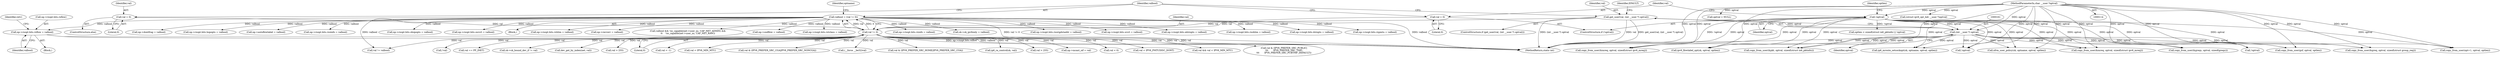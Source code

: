 digraph "0_linux_45f6fad84cc305103b28d73482b344d7f5b76f39_11@pointer" {
"1000711" [label="(Call,np->rxopt.bits.rxflow = valbool)"];
"1000170" [label="(Call,valbool = (val != 0))"];
"1000172" [label="(Call,val != 0)"];
"1000158" [label="(Call,get_user(val, (int __user *) optval))"];
"1000160" [label="(Call,(int __user *) optval)"];
"1000144" [label="(Call,!optval)"];
"1000118" [label="(MethodParameterIn,char __user *optval)"];
"1000167" [label="(Call,val = 0)"];
"1000146" [label="(Call,val = 0)"];
"1000813" [label="(Call,optval = NULL)"];
"1000157" [label="(ControlStructure,if (get_user(val, (int __user *) optval)))"];
"1000441" [label="(Call,sk->sk_ipv6only = valbool)"];
"1000790" [label="(Call,np->rxopt.bits.rxorigdstaddr = valbool)"];
"1000148" [label="(Literal,0)"];
"1000179" [label="(Call,ip6_mroute_setsockopt(sk, optname, optval, optlen))"];
"1000818" [label="(Call,!optval)"];
"1000165" [label="(Identifier,EFAULT)"];
"1000951" [label="(Call,!optval)"];
"1000174" [label="(Literal,0)"];
"1000537" [label="(Call,np->rxopt.bits.srcrt = valbool)"];
"1000659" [label="(Call,val < -1)"];
"1000862" [label="(Call,(struct ipv6_opt_hdr __user *)optval)"];
"1001801" [label="(Call,val < IPV6_MIN_MTU)"];
"1000147" [label="(Identifier,val)"];
"1001958" [label="(Call,val & (IPV6_PREFER_SRC_CGA|IPV6_PREFER_SRC_NONCGA))"];
"1000173" [label="(Identifier,val)"];
"1000118" [label="(MethodParameterIn,char __user *optval)"];
"1001248" [label="(Call,(__force __be32)val)"];
"1001702" [label="(Call,copy_from_user(gsf, optval, optlen))"];
"1000162" [label="(Identifier,optval)"];
"1001937" [label="(Call,val & (IPV6_PREFER_SRC_HOME|IPV6_PREFER_SRC_COA))"];
"1000712" [label="(Call,np->rxopt.bits.rxflow)"];
"1002046" [label="(MethodReturn,static int)"];
"1000637" [label="(Call,np->rxopt.bits.odstopts = valbool)"];
"1000169" [label="(Literal,0)"];
"1001762" [label="(Call,ip6_ra_control(sk, val))"];
"1000517" [label="(Call,np->rxopt.bits.rxohlim = valbool)"];
"1000160" [label="(Call,(int __user *) optval)"];
"1000617" [label="(Call,np->rxopt.bits.dstopts = valbool)"];
"1000167" [label="(Call,val = 0)"];
"1000731" [label="(Call,np->rxopt.bits.rxpmtu = valbool)"];
"1002011" [label="(Call,np->dontfrag = valbool)"];
"1000191" [label="(Block,)"];
"1002021" [label="(Call,np->autoflowlabel = valbool)"];
"1000477" [label="(Call,np->rxopt.bits.rxoinfo = valbool)"];
"1000577" [label="(Call,np->rxopt.bits.hopopts = valbool)"];
"1000170" [label="(Call,valbool = (val != 0))"];
"1001153" [label="(Call,val > 255)"];
"1000158" [label="(Call,get_user(val, (int __user *) optval))"];
"1001343" [label="(Call,np->mcast_oif = val)"];
"1000153" [label="(Identifier,optlen)"];
"1000171" [label="(Identifier,valbool)"];
"1000719" [label="(Identifier,valbool)"];
"1001994" [label="(Call,val < 0)"];
"1000597" [label="(Call,np->rxopt.bits.ohopopts = valbool)"];
"1000946" [label="(Call,optlen < sizeof(struct in6_pktinfo) || !optval)"];
"1001775" [label="(Call,val < IPV6_PMTUDISC_DONT)"];
"1000143" [label="(ControlStructure,if (!optval))"];
"1001799" [label="(Call,val && val < IPV6_MIN_MTU)"];
"1000146" [label="(Call,val = 0)"];
"1001905" [label="(Call,val & (IPV6_PREFER_SRC_PUBLIC|\n\t\t\t       IPV6_PREFER_SRC_TMP|\n\t\t\t       IPV6_PREFER_SRC_PUBTMP_DEFAULT))"];
"1001217" [label="(Call,val != valbool)"];
"1000120" [label="(Block,)"];
"1000497" [label="(Call,np->rxopt.bits.rxhlim = valbool)"];
"1001878" [label="(Call,xfrm_user_policy(sk, optname, optval, optlen))"];
"1000159" [label="(Identifier,val)"];
"1001821" [label="(Call,np->recverr = valbool)"];
"1001550" [label="(Call,copy_from_user(&greqs, optval, sizeof(greqs)))"];
"1000746" [label="(Call,valbool && !ns_capable(net->user_ns, CAP_NET_ADMIN) &&\n\t\t    !ns_capable(net->user_ns, CAP_NET_RAW))"];
"1001377" [label="(Call,copy_from_user(&mreq, optval, sizeof(struct ipv6_mreq)))"];
"1000711" [label="(Call,np->rxopt.bits.rxflow = valbool)"];
"1000721" [label="(Identifier,retv)"];
"1000166" [label="(ControlStructure,else)"];
"1000955" [label="(Call,copy_from_user(&pkt, optval, sizeof(struct in6_pktinfo)))"];
"1000172" [label="(Call,val != 0)"];
"1000145" [label="(Identifier,optval)"];
"1001827" [label="(Call,!val)"];
"1001085" [label="(Call,copy_from_user(opt+1, optval, optlen))"];
"1001427" [label="(Call,copy_from_user(&mreq, optval, sizeof(struct ipv6_mreq)))"];
"1000177" [label="(Identifier,optname)"];
"1000144" [label="(Call,!optval)"];
"1000200" [label="(Call,val == PF_INET)"];
"1001478" [label="(Call,copy_from_user(&greq, optval, sizeof(struct group_req)))"];
"1001845" [label="(Call,np->sndflow = valbool)"];
"1001321" [label="(Call,sk->sk_bound_dev_if != val)"];
"1001329" [label="(Call,dev_get_by_index(net, val))"];
"1001186" [label="(Call,val > 255)"];
"1000691" [label="(Call,np->rxopt.bits.rxtclass = valbool)"];
"1000168" [label="(Identifier,val)"];
"1000557" [label="(Call,np->rxopt.bits.osrcrt = valbool)"];
"1001857" [label="(Call,ipv6_flowlabel_opt(sk, optval, optlen))"];
"1000457" [label="(Call,np->rxopt.bits.rxinfo = valbool)"];
"1000711" -> "1000191"  [label="AST: "];
"1000711" -> "1000719"  [label="CFG: "];
"1000712" -> "1000711"  [label="AST: "];
"1000719" -> "1000711"  [label="AST: "];
"1000721" -> "1000711"  [label="CFG: "];
"1000711" -> "1002046"  [label="DDG: np->rxopt.bits.rxflow"];
"1000711" -> "1002046"  [label="DDG: valbool"];
"1000170" -> "1000711"  [label="DDG: valbool"];
"1000170" -> "1000120"  [label="AST: "];
"1000170" -> "1000172"  [label="CFG: "];
"1000171" -> "1000170"  [label="AST: "];
"1000172" -> "1000170"  [label="AST: "];
"1000177" -> "1000170"  [label="CFG: "];
"1000170" -> "1002046"  [label="DDG: val != 0"];
"1000170" -> "1002046"  [label="DDG: valbool"];
"1000172" -> "1000170"  [label="DDG: val"];
"1000172" -> "1000170"  [label="DDG: 0"];
"1000170" -> "1000441"  [label="DDG: valbool"];
"1000170" -> "1000457"  [label="DDG: valbool"];
"1000170" -> "1000477"  [label="DDG: valbool"];
"1000170" -> "1000497"  [label="DDG: valbool"];
"1000170" -> "1000517"  [label="DDG: valbool"];
"1000170" -> "1000537"  [label="DDG: valbool"];
"1000170" -> "1000557"  [label="DDG: valbool"];
"1000170" -> "1000577"  [label="DDG: valbool"];
"1000170" -> "1000597"  [label="DDG: valbool"];
"1000170" -> "1000617"  [label="DDG: valbool"];
"1000170" -> "1000637"  [label="DDG: valbool"];
"1000170" -> "1000691"  [label="DDG: valbool"];
"1000170" -> "1000731"  [label="DDG: valbool"];
"1000170" -> "1000746"  [label="DDG: valbool"];
"1000170" -> "1000790"  [label="DDG: valbool"];
"1000170" -> "1001217"  [label="DDG: valbool"];
"1000170" -> "1001821"  [label="DDG: valbool"];
"1000170" -> "1001845"  [label="DDG: valbool"];
"1000170" -> "1002011"  [label="DDG: valbool"];
"1000170" -> "1002021"  [label="DDG: valbool"];
"1000172" -> "1000174"  [label="CFG: "];
"1000173" -> "1000172"  [label="AST: "];
"1000174" -> "1000172"  [label="AST: "];
"1000172" -> "1002046"  [label="DDG: val"];
"1000158" -> "1000172"  [label="DDG: val"];
"1000167" -> "1000172"  [label="DDG: val"];
"1000146" -> "1000172"  [label="DDG: val"];
"1000172" -> "1000200"  [label="DDG: val"];
"1000172" -> "1000659"  [label="DDG: val"];
"1000172" -> "1001153"  [label="DDG: val"];
"1000172" -> "1001186"  [label="DDG: val"];
"1000172" -> "1001217"  [label="DDG: val"];
"1000172" -> "1001248"  [label="DDG: val"];
"1000172" -> "1001321"  [label="DDG: val"];
"1000172" -> "1001329"  [label="DDG: val"];
"1000172" -> "1001343"  [label="DDG: val"];
"1000172" -> "1001762"  [label="DDG: val"];
"1000172" -> "1001775"  [label="DDG: val"];
"1000172" -> "1001799"  [label="DDG: val"];
"1000172" -> "1001801"  [label="DDG: val"];
"1000172" -> "1001827"  [label="DDG: val"];
"1000172" -> "1001905"  [label="DDG: val"];
"1000172" -> "1001937"  [label="DDG: val"];
"1000172" -> "1001958"  [label="DDG: val"];
"1000172" -> "1001994"  [label="DDG: val"];
"1000158" -> "1000157"  [label="AST: "];
"1000158" -> "1000160"  [label="CFG: "];
"1000159" -> "1000158"  [label="AST: "];
"1000160" -> "1000158"  [label="AST: "];
"1000165" -> "1000158"  [label="CFG: "];
"1000171" -> "1000158"  [label="CFG: "];
"1000158" -> "1002046"  [label="DDG: val"];
"1000158" -> "1002046"  [label="DDG: (int __user *) optval"];
"1000158" -> "1002046"  [label="DDG: get_user(val, (int __user *) optval)"];
"1000160" -> "1000158"  [label="DDG: optval"];
"1000160" -> "1000162"  [label="CFG: "];
"1000161" -> "1000160"  [label="AST: "];
"1000162" -> "1000160"  [label="AST: "];
"1000160" -> "1002046"  [label="DDG: optval"];
"1000144" -> "1000160"  [label="DDG: optval"];
"1000118" -> "1000160"  [label="DDG: optval"];
"1000160" -> "1000179"  [label="DDG: optval"];
"1000160" -> "1000818"  [label="DDG: optval"];
"1000160" -> "1000951"  [label="DDG: optval"];
"1000160" -> "1000955"  [label="DDG: optval"];
"1000160" -> "1001085"  [label="DDG: optval"];
"1000160" -> "1001377"  [label="DDG: optval"];
"1000160" -> "1001427"  [label="DDG: optval"];
"1000160" -> "1001478"  [label="DDG: optval"];
"1000160" -> "1001550"  [label="DDG: optval"];
"1000160" -> "1001702"  [label="DDG: optval"];
"1000160" -> "1001857"  [label="DDG: optval"];
"1000160" -> "1001878"  [label="DDG: optval"];
"1000144" -> "1000143"  [label="AST: "];
"1000144" -> "1000145"  [label="CFG: "];
"1000145" -> "1000144"  [label="AST: "];
"1000147" -> "1000144"  [label="CFG: "];
"1000153" -> "1000144"  [label="CFG: "];
"1000144" -> "1002046"  [label="DDG: !optval"];
"1000144" -> "1002046"  [label="DDG: optval"];
"1000118" -> "1000144"  [label="DDG: optval"];
"1000144" -> "1000179"  [label="DDG: optval"];
"1000144" -> "1000818"  [label="DDG: optval"];
"1000144" -> "1000946"  [label="DDG: !optval"];
"1000144" -> "1000951"  [label="DDG: optval"];
"1000144" -> "1000955"  [label="DDG: optval"];
"1000144" -> "1001085"  [label="DDG: optval"];
"1000144" -> "1001377"  [label="DDG: optval"];
"1000144" -> "1001427"  [label="DDG: optval"];
"1000144" -> "1001478"  [label="DDG: optval"];
"1000144" -> "1001550"  [label="DDG: optval"];
"1000144" -> "1001702"  [label="DDG: optval"];
"1000144" -> "1001857"  [label="DDG: optval"];
"1000144" -> "1001878"  [label="DDG: optval"];
"1000118" -> "1000114"  [label="AST: "];
"1000118" -> "1002046"  [label="DDG: optval"];
"1000118" -> "1000179"  [label="DDG: optval"];
"1000118" -> "1000813"  [label="DDG: optval"];
"1000118" -> "1000818"  [label="DDG: optval"];
"1000118" -> "1000862"  [label="DDG: optval"];
"1000118" -> "1000951"  [label="DDG: optval"];
"1000118" -> "1000955"  [label="DDG: optval"];
"1000118" -> "1001085"  [label="DDG: optval"];
"1000118" -> "1001377"  [label="DDG: optval"];
"1000118" -> "1001427"  [label="DDG: optval"];
"1000118" -> "1001478"  [label="DDG: optval"];
"1000118" -> "1001550"  [label="DDG: optval"];
"1000118" -> "1001702"  [label="DDG: optval"];
"1000118" -> "1001857"  [label="DDG: optval"];
"1000118" -> "1001878"  [label="DDG: optval"];
"1000167" -> "1000166"  [label="AST: "];
"1000167" -> "1000169"  [label="CFG: "];
"1000168" -> "1000167"  [label="AST: "];
"1000169" -> "1000167"  [label="AST: "];
"1000171" -> "1000167"  [label="CFG: "];
"1000146" -> "1000143"  [label="AST: "];
"1000146" -> "1000148"  [label="CFG: "];
"1000147" -> "1000146"  [label="AST: "];
"1000148" -> "1000146"  [label="AST: "];
"1000171" -> "1000146"  [label="CFG: "];
}
